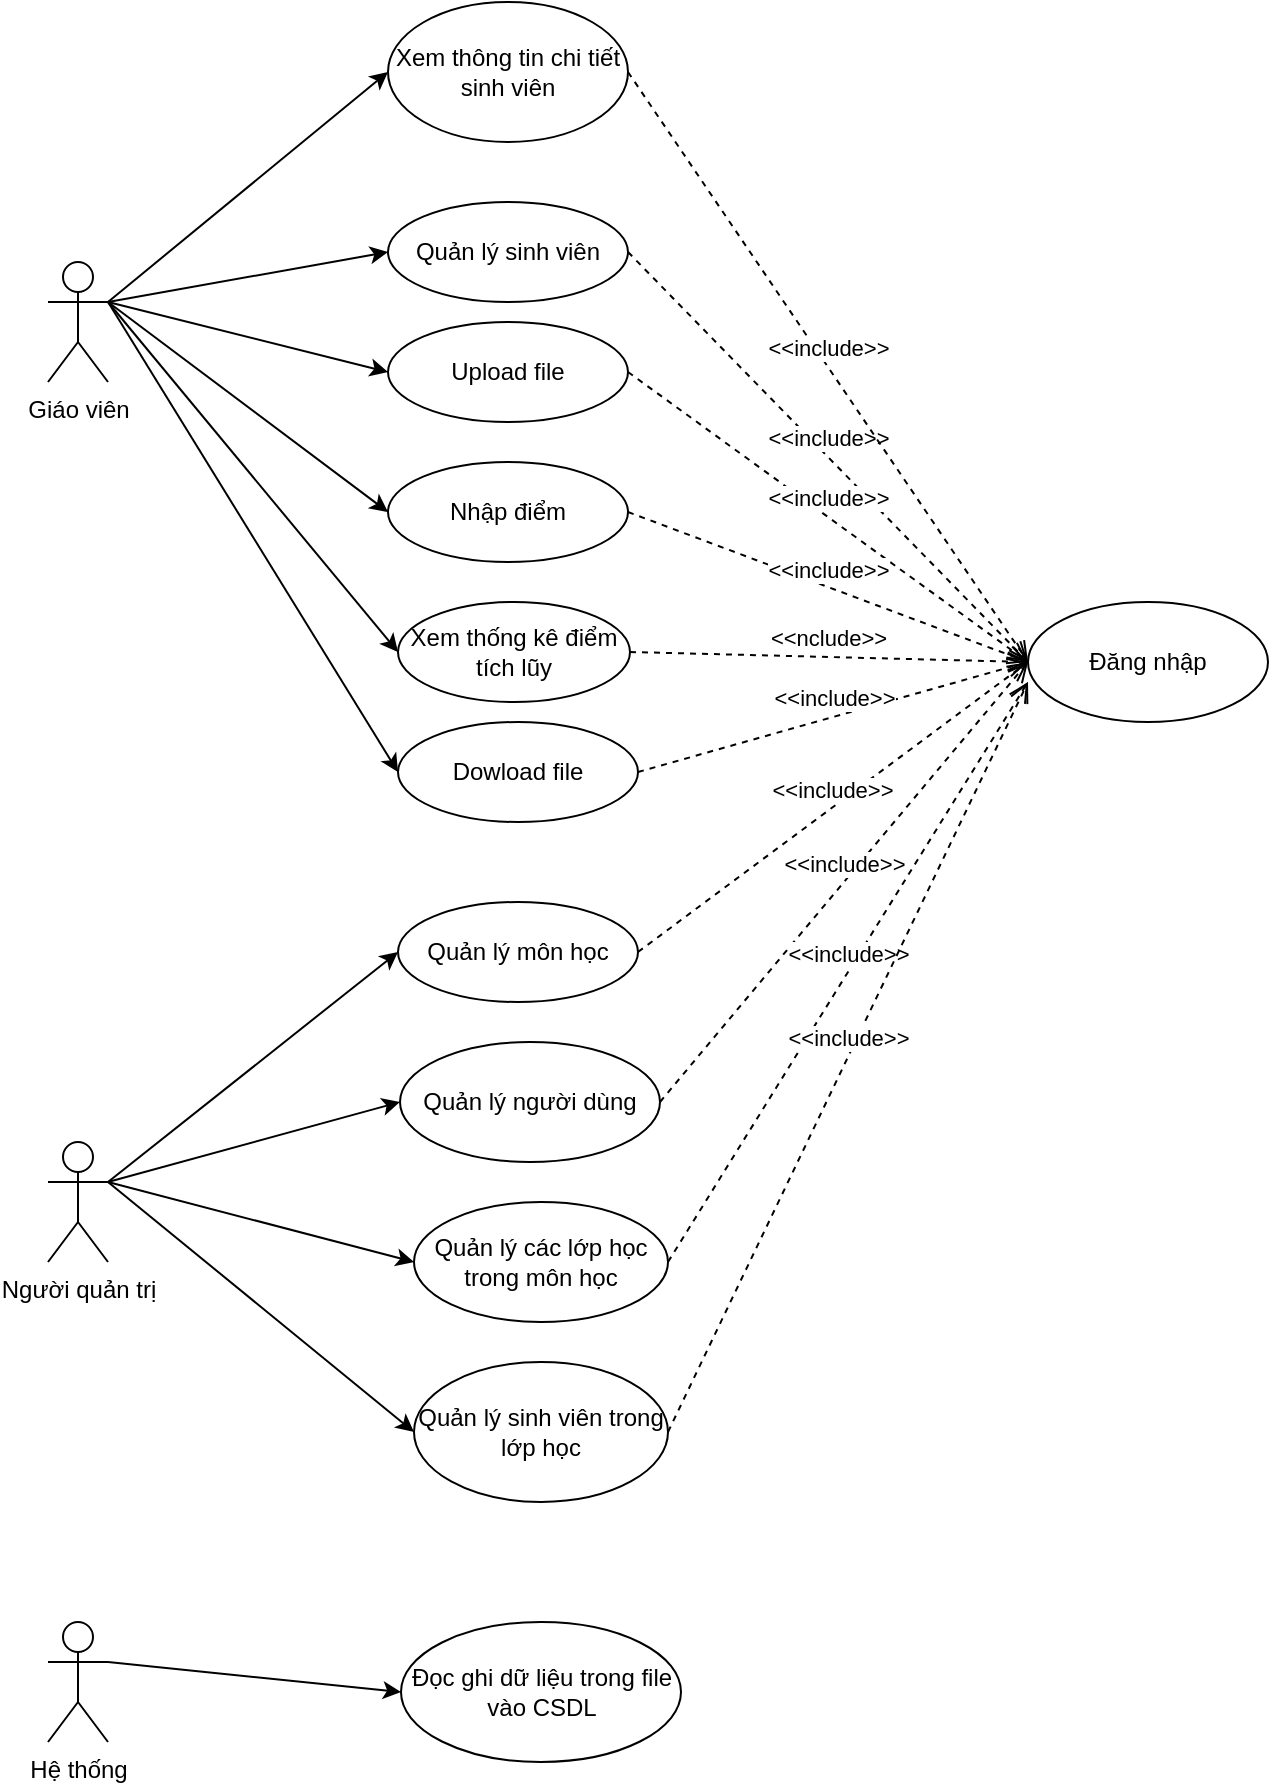 <mxfile version="24.2.1" type="device">
  <diagram name="Trang-1" id="2NXvs4dS2-9B01v4UxfQ">
    <mxGraphModel dx="1235" dy="1834" grid="1" gridSize="10" guides="1" tooltips="1" connect="1" arrows="1" fold="1" page="1" pageScale="1" pageWidth="827" pageHeight="1169" math="0" shadow="0">
      <root>
        <mxCell id="0" />
        <mxCell id="1" parent="0" />
        <mxCell id="NqkYe7M1BQtCk6fuPSzO-1" value="Giáo viên" style="shape=umlActor;verticalLabelPosition=bottom;verticalAlign=top;html=1;outlineConnect=0;" vertex="1" parent="1">
          <mxGeometry x="120" y="80" width="30" height="60" as="geometry" />
        </mxCell>
        <mxCell id="NqkYe7M1BQtCk6fuPSzO-2" value="Quản lý sinh viên" style="ellipse;whiteSpace=wrap;html=1;" vertex="1" parent="1">
          <mxGeometry x="290" y="50" width="120" height="50" as="geometry" />
        </mxCell>
        <mxCell id="NqkYe7M1BQtCk6fuPSzO-4" value="Quản lý môn học" style="ellipse;whiteSpace=wrap;html=1;" vertex="1" parent="1">
          <mxGeometry x="295" y="400" width="120" height="50" as="geometry" />
        </mxCell>
        <mxCell id="NqkYe7M1BQtCk6fuPSzO-5" value="Quản lý các lớp học trong môn học" style="ellipse;whiteSpace=wrap;html=1;" vertex="1" parent="1">
          <mxGeometry x="303" y="550" width="127" height="60" as="geometry" />
        </mxCell>
        <mxCell id="NqkYe7M1BQtCk6fuPSzO-6" value="Nhập điểm" style="ellipse;whiteSpace=wrap;html=1;" vertex="1" parent="1">
          <mxGeometry x="290" y="180" width="120" height="50" as="geometry" />
        </mxCell>
        <mxCell id="NqkYe7M1BQtCk6fuPSzO-7" value="Upload file" style="ellipse;whiteSpace=wrap;html=1;" vertex="1" parent="1">
          <mxGeometry x="290" y="110" width="120" height="50" as="geometry" />
        </mxCell>
        <mxCell id="NqkYe7M1BQtCk6fuPSzO-8" value="Dowload file" style="ellipse;whiteSpace=wrap;html=1;" vertex="1" parent="1">
          <mxGeometry x="295" y="310" width="120" height="50" as="geometry" />
        </mxCell>
        <mxCell id="NqkYe7M1BQtCk6fuPSzO-9" value="Xem thống kê điểm tích lũy" style="ellipse;whiteSpace=wrap;html=1;" vertex="1" parent="1">
          <mxGeometry x="295" y="250" width="116" height="50" as="geometry" />
        </mxCell>
        <mxCell id="NqkYe7M1BQtCk6fuPSzO-10" value="" style="endArrow=classic;html=1;rounded=0;exitX=1;exitY=0.333;exitDx=0;exitDy=0;exitPerimeter=0;entryX=0;entryY=0.5;entryDx=0;entryDy=0;" edge="1" parent="1" source="NqkYe7M1BQtCk6fuPSzO-1" target="NqkYe7M1BQtCk6fuPSzO-2">
          <mxGeometry width="50" height="50" relative="1" as="geometry">
            <mxPoint x="310" y="320" as="sourcePoint" />
            <mxPoint x="360" y="270" as="targetPoint" />
          </mxGeometry>
        </mxCell>
        <mxCell id="NqkYe7M1BQtCk6fuPSzO-12" value="" style="endArrow=classic;html=1;rounded=0;entryX=0;entryY=0.5;entryDx=0;entryDy=0;" edge="1" parent="1" target="NqkYe7M1BQtCk6fuPSzO-7">
          <mxGeometry width="50" height="50" relative="1" as="geometry">
            <mxPoint x="150" y="100" as="sourcePoint" />
            <mxPoint x="360" y="270" as="targetPoint" />
          </mxGeometry>
        </mxCell>
        <mxCell id="NqkYe7M1BQtCk6fuPSzO-13" value="" style="endArrow=classic;html=1;rounded=0;entryX=0;entryY=0.5;entryDx=0;entryDy=0;" edge="1" parent="1" target="NqkYe7M1BQtCk6fuPSzO-6">
          <mxGeometry width="50" height="50" relative="1" as="geometry">
            <mxPoint x="150" y="100" as="sourcePoint" />
            <mxPoint x="360" y="270" as="targetPoint" />
          </mxGeometry>
        </mxCell>
        <mxCell id="NqkYe7M1BQtCk6fuPSzO-15" value="" style="endArrow=classic;html=1;rounded=0;entryX=0;entryY=0.5;entryDx=0;entryDy=0;" edge="1" parent="1" target="NqkYe7M1BQtCk6fuPSzO-9">
          <mxGeometry width="50" height="50" relative="1" as="geometry">
            <mxPoint x="150" y="100" as="sourcePoint" />
            <mxPoint x="360" y="270" as="targetPoint" />
          </mxGeometry>
        </mxCell>
        <mxCell id="NqkYe7M1BQtCk6fuPSzO-16" value="" style="endArrow=classic;html=1;rounded=0;entryX=0;entryY=0.5;entryDx=0;entryDy=0;" edge="1" parent="1" target="NqkYe7M1BQtCk6fuPSzO-8">
          <mxGeometry width="50" height="50" relative="1" as="geometry">
            <mxPoint x="150" y="100" as="sourcePoint" />
            <mxPoint x="360" y="270" as="targetPoint" />
          </mxGeometry>
        </mxCell>
        <mxCell id="NqkYe7M1BQtCk6fuPSzO-17" value="Người quản trị" style="shape=umlActor;verticalLabelPosition=bottom;verticalAlign=top;html=1;outlineConnect=0;" vertex="1" parent="1">
          <mxGeometry x="120" y="520" width="30" height="60" as="geometry" />
        </mxCell>
        <mxCell id="NqkYe7M1BQtCk6fuPSzO-18" value="Quản lý người dùng" style="ellipse;whiteSpace=wrap;html=1;" vertex="1" parent="1">
          <mxGeometry x="296" y="470" width="130" height="60" as="geometry" />
        </mxCell>
        <mxCell id="NqkYe7M1BQtCk6fuPSzO-19" value="Quản lý sinh viên trong lớp học" style="ellipse;whiteSpace=wrap;html=1;" vertex="1" parent="1">
          <mxGeometry x="303" y="630" width="127" height="70" as="geometry" />
        </mxCell>
        <mxCell id="NqkYe7M1BQtCk6fuPSzO-20" value="" style="endArrow=classic;html=1;rounded=0;exitX=1;exitY=0.333;exitDx=0;exitDy=0;exitPerimeter=0;entryX=0;entryY=0.5;entryDx=0;entryDy=0;" edge="1" parent="1" source="NqkYe7M1BQtCk6fuPSzO-17" target="NqkYe7M1BQtCk6fuPSzO-4">
          <mxGeometry width="50" height="50" relative="1" as="geometry">
            <mxPoint y="470" as="sourcePoint" />
            <mxPoint x="50" y="420" as="targetPoint" />
          </mxGeometry>
        </mxCell>
        <mxCell id="NqkYe7M1BQtCk6fuPSzO-21" value="" style="endArrow=classic;html=1;rounded=0;entryX=0;entryY=0.5;entryDx=0;entryDy=0;" edge="1" parent="1" target="NqkYe7M1BQtCk6fuPSzO-18">
          <mxGeometry width="50" height="50" relative="1" as="geometry">
            <mxPoint x="150" y="540" as="sourcePoint" />
            <mxPoint x="50" y="420" as="targetPoint" />
          </mxGeometry>
        </mxCell>
        <mxCell id="NqkYe7M1BQtCk6fuPSzO-22" value="" style="endArrow=classic;html=1;rounded=0;exitX=1;exitY=0.333;exitDx=0;exitDy=0;exitPerimeter=0;entryX=0;entryY=0.5;entryDx=0;entryDy=0;" edge="1" parent="1" source="NqkYe7M1BQtCk6fuPSzO-17" target="NqkYe7M1BQtCk6fuPSzO-5">
          <mxGeometry width="50" height="50" relative="1" as="geometry">
            <mxPoint y="470" as="sourcePoint" />
            <mxPoint x="50" y="420" as="targetPoint" />
          </mxGeometry>
        </mxCell>
        <mxCell id="NqkYe7M1BQtCk6fuPSzO-23" value="" style="endArrow=classic;html=1;rounded=0;exitX=1;exitY=0.333;exitDx=0;exitDy=0;exitPerimeter=0;entryX=0;entryY=0.5;entryDx=0;entryDy=0;" edge="1" parent="1" source="NqkYe7M1BQtCk6fuPSzO-17" target="NqkYe7M1BQtCk6fuPSzO-19">
          <mxGeometry width="50" height="50" relative="1" as="geometry">
            <mxPoint y="470" as="sourcePoint" />
            <mxPoint x="50" y="420" as="targetPoint" />
          </mxGeometry>
        </mxCell>
        <mxCell id="NqkYe7M1BQtCk6fuPSzO-29" value="Đăng nhập" style="ellipse;whiteSpace=wrap;html=1;" vertex="1" parent="1">
          <mxGeometry x="610" y="250" width="120" height="60" as="geometry" />
        </mxCell>
        <mxCell id="NqkYe7M1BQtCk6fuPSzO-30" value="&amp;lt;&amp;lt;include&amp;gt;&amp;gt;" style="html=1;verticalAlign=bottom;endArrow=open;dashed=1;endSize=8;curved=0;rounded=0;entryX=0;entryY=0.5;entryDx=0;entryDy=0;exitX=1;exitY=0.5;exitDx=0;exitDy=0;" edge="1" parent="1" source="NqkYe7M1BQtCk6fuPSzO-2" target="NqkYe7M1BQtCk6fuPSzO-29">
          <mxGeometry relative="1" as="geometry">
            <mxPoint x="370" y="320" as="sourcePoint" />
            <mxPoint x="290" y="320" as="targetPoint" />
          </mxGeometry>
        </mxCell>
        <mxCell id="NqkYe7M1BQtCk6fuPSzO-31" value="&amp;lt;&amp;lt;include&amp;gt;&amp;gt;" style="html=1;verticalAlign=bottom;endArrow=open;dashed=1;endSize=8;curved=0;rounded=0;exitX=1;exitY=0.5;exitDx=0;exitDy=0;entryX=0;entryY=0.5;entryDx=0;entryDy=0;" edge="1" parent="1" source="NqkYe7M1BQtCk6fuPSzO-7" target="NqkYe7M1BQtCk6fuPSzO-29">
          <mxGeometry relative="1" as="geometry">
            <mxPoint x="370" y="320" as="sourcePoint" />
            <mxPoint x="290" y="320" as="targetPoint" />
          </mxGeometry>
        </mxCell>
        <mxCell id="NqkYe7M1BQtCk6fuPSzO-32" value="&amp;lt;&amp;lt;include&amp;gt;&amp;gt;" style="html=1;verticalAlign=bottom;endArrow=open;dashed=1;endSize=8;curved=0;rounded=0;exitX=1;exitY=0.5;exitDx=0;exitDy=0;entryX=0;entryY=0.5;entryDx=0;entryDy=0;" edge="1" parent="1" source="NqkYe7M1BQtCk6fuPSzO-6" target="NqkYe7M1BQtCk6fuPSzO-29">
          <mxGeometry relative="1" as="geometry">
            <mxPoint x="370" y="320" as="sourcePoint" />
            <mxPoint x="290" y="320" as="targetPoint" />
          </mxGeometry>
        </mxCell>
        <mxCell id="NqkYe7M1BQtCk6fuPSzO-33" value="&amp;lt;&amp;lt;nclude&amp;gt;&amp;gt;" style="html=1;verticalAlign=bottom;endArrow=open;dashed=1;endSize=8;curved=0;rounded=0;exitX=1;exitY=0.5;exitDx=0;exitDy=0;" edge="1" parent="1" source="NqkYe7M1BQtCk6fuPSzO-9">
          <mxGeometry relative="1" as="geometry">
            <mxPoint x="370" y="320" as="sourcePoint" />
            <mxPoint x="610" y="280" as="targetPoint" />
          </mxGeometry>
        </mxCell>
        <mxCell id="NqkYe7M1BQtCk6fuPSzO-34" value="&amp;lt;&amp;lt;include&amp;gt;&amp;gt;" style="html=1;verticalAlign=bottom;endArrow=open;dashed=1;endSize=8;curved=0;rounded=0;exitX=1;exitY=0.5;exitDx=0;exitDy=0;entryX=0;entryY=0.5;entryDx=0;entryDy=0;" edge="1" parent="1" source="NqkYe7M1BQtCk6fuPSzO-8" target="NqkYe7M1BQtCk6fuPSzO-29">
          <mxGeometry relative="1" as="geometry">
            <mxPoint x="370" y="320" as="sourcePoint" />
            <mxPoint x="290" y="320" as="targetPoint" />
          </mxGeometry>
        </mxCell>
        <mxCell id="NqkYe7M1BQtCk6fuPSzO-35" value="&amp;lt;&amp;lt;include&amp;gt;&amp;gt;" style="html=1;verticalAlign=bottom;endArrow=open;dashed=1;endSize=8;curved=0;rounded=0;exitX=1;exitY=0.5;exitDx=0;exitDy=0;entryX=0;entryY=0.5;entryDx=0;entryDy=0;" edge="1" parent="1" source="NqkYe7M1BQtCk6fuPSzO-4" target="NqkYe7M1BQtCk6fuPSzO-29">
          <mxGeometry relative="1" as="geometry">
            <mxPoint x="370" y="320" as="sourcePoint" />
            <mxPoint x="290" y="320" as="targetPoint" />
          </mxGeometry>
        </mxCell>
        <mxCell id="NqkYe7M1BQtCk6fuPSzO-36" value="&amp;lt;&amp;lt;include&amp;gt;&amp;gt;" style="html=1;verticalAlign=bottom;endArrow=open;dashed=1;endSize=8;curved=0;rounded=0;exitX=1;exitY=0.5;exitDx=0;exitDy=0;entryX=0;entryY=0.5;entryDx=0;entryDy=0;" edge="1" parent="1" source="NqkYe7M1BQtCk6fuPSzO-18" target="NqkYe7M1BQtCk6fuPSzO-29">
          <mxGeometry relative="1" as="geometry">
            <mxPoint x="370" y="320" as="sourcePoint" />
            <mxPoint x="290" y="320" as="targetPoint" />
          </mxGeometry>
        </mxCell>
        <mxCell id="NqkYe7M1BQtCk6fuPSzO-38" value="&amp;lt;&amp;lt;include&amp;gt;&amp;gt;" style="html=1;verticalAlign=bottom;endArrow=open;dashed=1;endSize=8;curved=0;rounded=0;exitX=1;exitY=0.5;exitDx=0;exitDy=0;" edge="1" parent="1" source="NqkYe7M1BQtCk6fuPSzO-5">
          <mxGeometry relative="1" as="geometry">
            <mxPoint x="370" y="320" as="sourcePoint" />
            <mxPoint x="610" y="290" as="targetPoint" />
          </mxGeometry>
        </mxCell>
        <mxCell id="NqkYe7M1BQtCk6fuPSzO-39" value="&amp;lt;&amp;lt;include&amp;gt;&amp;gt;" style="html=1;verticalAlign=bottom;endArrow=open;dashed=1;endSize=8;curved=0;rounded=0;exitX=1;exitY=0.5;exitDx=0;exitDy=0;" edge="1" parent="1" source="NqkYe7M1BQtCk6fuPSzO-19">
          <mxGeometry relative="1" as="geometry">
            <mxPoint x="370" y="320" as="sourcePoint" />
            <mxPoint x="610" y="290" as="targetPoint" />
          </mxGeometry>
        </mxCell>
        <mxCell id="NqkYe7M1BQtCk6fuPSzO-40" value="Hệ thống" style="shape=umlActor;verticalLabelPosition=bottom;verticalAlign=top;html=1;" vertex="1" parent="1">
          <mxGeometry x="120" y="760" width="30" height="60" as="geometry" />
        </mxCell>
        <mxCell id="NqkYe7M1BQtCk6fuPSzO-42" value="Đọc ghi dữ liệu trong file vào CSDL" style="ellipse;whiteSpace=wrap;html=1;" vertex="1" parent="1">
          <mxGeometry x="296.5" y="760" width="140" height="70" as="geometry" />
        </mxCell>
        <mxCell id="NqkYe7M1BQtCk6fuPSzO-44" value="" style="endArrow=classic;html=1;rounded=0;exitX=1;exitY=0.333;exitDx=0;exitDy=0;exitPerimeter=0;entryX=0;entryY=0.5;entryDx=0;entryDy=0;" edge="1" parent="1" source="NqkYe7M1BQtCk6fuPSzO-40" target="NqkYe7M1BQtCk6fuPSzO-42">
          <mxGeometry width="50" height="50" relative="1" as="geometry">
            <mxPoint x="280" y="630" as="sourcePoint" />
            <mxPoint x="330" y="580" as="targetPoint" />
          </mxGeometry>
        </mxCell>
        <mxCell id="NqkYe7M1BQtCk6fuPSzO-45" value="Xem thông tin chi tiết sinh viên" style="ellipse;whiteSpace=wrap;html=1;" vertex="1" parent="1">
          <mxGeometry x="290" y="-50" width="120" height="70" as="geometry" />
        </mxCell>
        <mxCell id="NqkYe7M1BQtCk6fuPSzO-46" value="" style="endArrow=classic;html=1;rounded=0;exitX=1;exitY=0.333;exitDx=0;exitDy=0;exitPerimeter=0;entryX=0;entryY=0.5;entryDx=0;entryDy=0;" edge="1" parent="1" source="NqkYe7M1BQtCk6fuPSzO-1" target="NqkYe7M1BQtCk6fuPSzO-45">
          <mxGeometry width="50" height="50" relative="1" as="geometry">
            <mxPoint x="160" y="100" as="sourcePoint" />
            <mxPoint x="440" y="210" as="targetPoint" />
          </mxGeometry>
        </mxCell>
        <mxCell id="NqkYe7M1BQtCk6fuPSzO-47" value="&amp;lt;&amp;lt;include&amp;gt;&amp;gt;" style="html=1;verticalAlign=bottom;endArrow=open;dashed=1;endSize=8;curved=0;rounded=0;exitX=1;exitY=0.5;exitDx=0;exitDy=0;" edge="1" parent="1" source="NqkYe7M1BQtCk6fuPSzO-45">
          <mxGeometry relative="1" as="geometry">
            <mxPoint x="450" y="230" as="sourcePoint" />
            <mxPoint x="610" y="280" as="targetPoint" />
          </mxGeometry>
        </mxCell>
      </root>
    </mxGraphModel>
  </diagram>
</mxfile>

